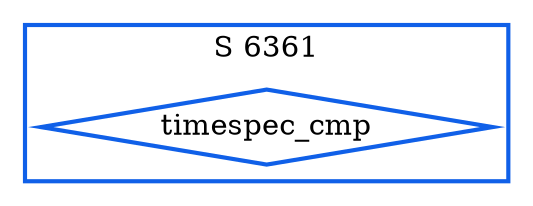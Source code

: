 digraph G {
  ratio=0.500000;
  "UV timespec_cmp (6361)" [shape=diamond, label="timespec_cmp",
                            color="#1060E8", style=bold];
  
  subgraph cluster_6361 { label="S 6361";
    color="#1060E8";
    style=bold;
    "UV timespec_cmp (6361)"; };
  
  
  }
